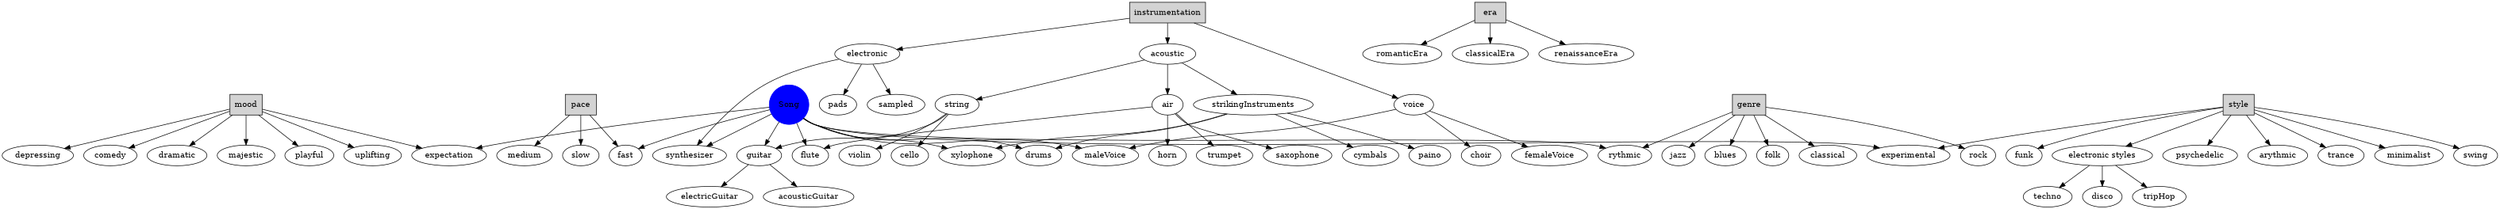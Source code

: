 digraph musicalClassification
	{
		size = "21cm,21cm";

		/* Musical Pace, relative measure */
		pace[shape=box,style=filled];
		pace -> fast;
		pace -> medium;
		pace -> slow;

		/* How does it make you feel? */
		mood[shape=box,style=filled];
		mood -> majestic;
		mood -> playful;
		mood -> uplifting;
		mood -> depressing;
		mood -> comedy;
		mood -> dramatic;
		mood -> expectation;

		/* Instrumentation */
		instrumentation[shape=box,style=filled];
		instrumentation -> electronic;
			electronic -> synthesizer;
			electronic -> pads;
			electronic -> sampled;
		instrumentation -> acoustic;
			acoustic -> string;
				string -> violin;
				string -> cello;
				string -> guitar;
					guitar -> acousticGuitar;
					guitar -> electricGuitar;
			acoustic -> air;
				air -> flute;
				air -> horn;
				air -> trumpet;
				air -> saxophone;
			acoustic -> strikingInstruments;
				strikingInstruments -> paino;
				strikingInstruments -> drums;
				strikingInstruments -> cymbals;
				strikingInstruments -> xylophone;
		instrumentation -> voice;
			voice -> maleVoice;
			voice -> femaleVoice;
			voice -> choir;

		/* Era - relative to other attributes, e.g. classical or rock */
		era[shape=box,style=filled];
		era -> romanticEra;
		era -> classicalEra;
		era -> renaissanceEra;

		/* Genre */
		genre[shape=box,style=filled];
		genre -> classical;
		genre -> rock;
		genre -> jazz;
		genre -> blues;
		genre -> rythmic;
		genre -> folk;

		/* Musical Style (interpreted relative to genre, instrumentation, etc) */
		style[shape=box,style=filled];		
		style -> experimental;
		style -> psychedelic;
		style -> arythmic;
		style -> trance;
		style -> minimalist;
		style -> swing;
		style -> funk;
		electronicStyle[label="electronic styles"]
		style -> electronicStyle;
			electronicStyle -> techno;
			electronicStyle -> disco;
			electronicStyle -> tripHop;
		

		/* Now, let's take an example song */
		/* Felix Laband - Whisling in Tongues */
		song[label="Song",shape=circle,style=filled,color=blue];
		song -> guitar;
		song -> fast;
		song -> synthesizer;
		song -> drums;
		song -> flute;
		song -> experimental;
		song -> maleVoice;
		song -> xylophone;
		song -> rythmic;
		song -> expectation;
	}